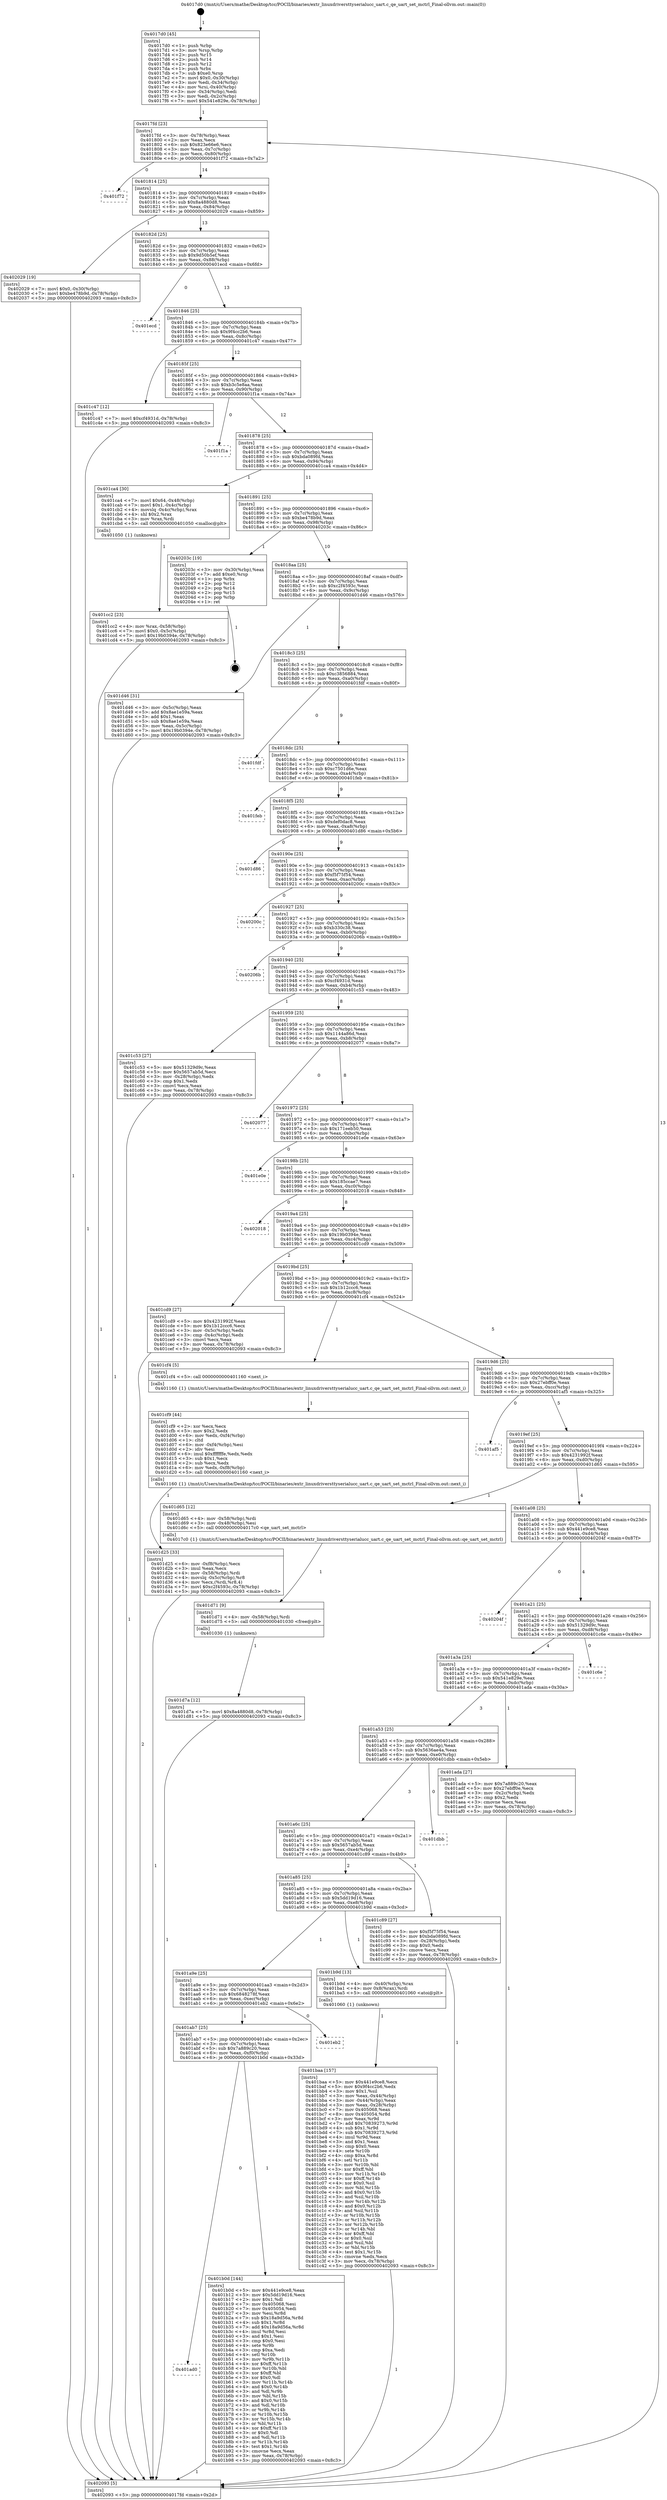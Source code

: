 digraph "0x4017d0" {
  label = "0x4017d0 (/mnt/c/Users/mathe/Desktop/tcc/POCII/binaries/extr_linuxdriversttyserialucc_uart.c_qe_uart_set_mctrl_Final-ollvm.out::main(0))"
  labelloc = "t"
  node[shape=record]

  Entry [label="",width=0.3,height=0.3,shape=circle,fillcolor=black,style=filled]
  "0x4017fd" [label="{
     0x4017fd [23]\l
     | [instrs]\l
     &nbsp;&nbsp;0x4017fd \<+3\>: mov -0x78(%rbp),%eax\l
     &nbsp;&nbsp;0x401800 \<+2\>: mov %eax,%ecx\l
     &nbsp;&nbsp;0x401802 \<+6\>: sub $0x823e66e6,%ecx\l
     &nbsp;&nbsp;0x401808 \<+3\>: mov %eax,-0x7c(%rbp)\l
     &nbsp;&nbsp;0x40180b \<+3\>: mov %ecx,-0x80(%rbp)\l
     &nbsp;&nbsp;0x40180e \<+6\>: je 0000000000401f72 \<main+0x7a2\>\l
  }"]
  "0x401f72" [label="{
     0x401f72\l
  }", style=dashed]
  "0x401814" [label="{
     0x401814 [25]\l
     | [instrs]\l
     &nbsp;&nbsp;0x401814 \<+5\>: jmp 0000000000401819 \<main+0x49\>\l
     &nbsp;&nbsp;0x401819 \<+3\>: mov -0x7c(%rbp),%eax\l
     &nbsp;&nbsp;0x40181c \<+5\>: sub $0x8a4880d8,%eax\l
     &nbsp;&nbsp;0x401821 \<+6\>: mov %eax,-0x84(%rbp)\l
     &nbsp;&nbsp;0x401827 \<+6\>: je 0000000000402029 \<main+0x859\>\l
  }"]
  Exit [label="",width=0.3,height=0.3,shape=circle,fillcolor=black,style=filled,peripheries=2]
  "0x402029" [label="{
     0x402029 [19]\l
     | [instrs]\l
     &nbsp;&nbsp;0x402029 \<+7\>: movl $0x0,-0x30(%rbp)\l
     &nbsp;&nbsp;0x402030 \<+7\>: movl $0xbe478b9d,-0x78(%rbp)\l
     &nbsp;&nbsp;0x402037 \<+5\>: jmp 0000000000402093 \<main+0x8c3\>\l
  }"]
  "0x40182d" [label="{
     0x40182d [25]\l
     | [instrs]\l
     &nbsp;&nbsp;0x40182d \<+5\>: jmp 0000000000401832 \<main+0x62\>\l
     &nbsp;&nbsp;0x401832 \<+3\>: mov -0x7c(%rbp),%eax\l
     &nbsp;&nbsp;0x401835 \<+5\>: sub $0x9d50b5ef,%eax\l
     &nbsp;&nbsp;0x40183a \<+6\>: mov %eax,-0x88(%rbp)\l
     &nbsp;&nbsp;0x401840 \<+6\>: je 0000000000401ecd \<main+0x6fd\>\l
  }"]
  "0x401d7a" [label="{
     0x401d7a [12]\l
     | [instrs]\l
     &nbsp;&nbsp;0x401d7a \<+7\>: movl $0x8a4880d8,-0x78(%rbp)\l
     &nbsp;&nbsp;0x401d81 \<+5\>: jmp 0000000000402093 \<main+0x8c3\>\l
  }"]
  "0x401ecd" [label="{
     0x401ecd\l
  }", style=dashed]
  "0x401846" [label="{
     0x401846 [25]\l
     | [instrs]\l
     &nbsp;&nbsp;0x401846 \<+5\>: jmp 000000000040184b \<main+0x7b\>\l
     &nbsp;&nbsp;0x40184b \<+3\>: mov -0x7c(%rbp),%eax\l
     &nbsp;&nbsp;0x40184e \<+5\>: sub $0x9f4cc2b6,%eax\l
     &nbsp;&nbsp;0x401853 \<+6\>: mov %eax,-0x8c(%rbp)\l
     &nbsp;&nbsp;0x401859 \<+6\>: je 0000000000401c47 \<main+0x477\>\l
  }"]
  "0x401d71" [label="{
     0x401d71 [9]\l
     | [instrs]\l
     &nbsp;&nbsp;0x401d71 \<+4\>: mov -0x58(%rbp),%rdi\l
     &nbsp;&nbsp;0x401d75 \<+5\>: call 0000000000401030 \<free@plt\>\l
     | [calls]\l
     &nbsp;&nbsp;0x401030 \{1\} (unknown)\l
  }"]
  "0x401c47" [label="{
     0x401c47 [12]\l
     | [instrs]\l
     &nbsp;&nbsp;0x401c47 \<+7\>: movl $0xcf4931d,-0x78(%rbp)\l
     &nbsp;&nbsp;0x401c4e \<+5\>: jmp 0000000000402093 \<main+0x8c3\>\l
  }"]
  "0x40185f" [label="{
     0x40185f [25]\l
     | [instrs]\l
     &nbsp;&nbsp;0x40185f \<+5\>: jmp 0000000000401864 \<main+0x94\>\l
     &nbsp;&nbsp;0x401864 \<+3\>: mov -0x7c(%rbp),%eax\l
     &nbsp;&nbsp;0x401867 \<+5\>: sub $0xb3c5e8aa,%eax\l
     &nbsp;&nbsp;0x40186c \<+6\>: mov %eax,-0x90(%rbp)\l
     &nbsp;&nbsp;0x401872 \<+6\>: je 0000000000401f1a \<main+0x74a\>\l
  }"]
  "0x401d25" [label="{
     0x401d25 [33]\l
     | [instrs]\l
     &nbsp;&nbsp;0x401d25 \<+6\>: mov -0xf8(%rbp),%ecx\l
     &nbsp;&nbsp;0x401d2b \<+3\>: imul %eax,%ecx\l
     &nbsp;&nbsp;0x401d2e \<+4\>: mov -0x58(%rbp),%rdi\l
     &nbsp;&nbsp;0x401d32 \<+4\>: movslq -0x5c(%rbp),%r8\l
     &nbsp;&nbsp;0x401d36 \<+4\>: mov %ecx,(%rdi,%r8,4)\l
     &nbsp;&nbsp;0x401d3a \<+7\>: movl $0xc2f4593c,-0x78(%rbp)\l
     &nbsp;&nbsp;0x401d41 \<+5\>: jmp 0000000000402093 \<main+0x8c3\>\l
  }"]
  "0x401f1a" [label="{
     0x401f1a\l
  }", style=dashed]
  "0x401878" [label="{
     0x401878 [25]\l
     | [instrs]\l
     &nbsp;&nbsp;0x401878 \<+5\>: jmp 000000000040187d \<main+0xad\>\l
     &nbsp;&nbsp;0x40187d \<+3\>: mov -0x7c(%rbp),%eax\l
     &nbsp;&nbsp;0x401880 \<+5\>: sub $0xbda089fd,%eax\l
     &nbsp;&nbsp;0x401885 \<+6\>: mov %eax,-0x94(%rbp)\l
     &nbsp;&nbsp;0x40188b \<+6\>: je 0000000000401ca4 \<main+0x4d4\>\l
  }"]
  "0x401cf9" [label="{
     0x401cf9 [44]\l
     | [instrs]\l
     &nbsp;&nbsp;0x401cf9 \<+2\>: xor %ecx,%ecx\l
     &nbsp;&nbsp;0x401cfb \<+5\>: mov $0x2,%edx\l
     &nbsp;&nbsp;0x401d00 \<+6\>: mov %edx,-0xf4(%rbp)\l
     &nbsp;&nbsp;0x401d06 \<+1\>: cltd\l
     &nbsp;&nbsp;0x401d07 \<+6\>: mov -0xf4(%rbp),%esi\l
     &nbsp;&nbsp;0x401d0d \<+2\>: idiv %esi\l
     &nbsp;&nbsp;0x401d0f \<+6\>: imul $0xfffffffe,%edx,%edx\l
     &nbsp;&nbsp;0x401d15 \<+3\>: sub $0x1,%ecx\l
     &nbsp;&nbsp;0x401d18 \<+2\>: sub %ecx,%edx\l
     &nbsp;&nbsp;0x401d1a \<+6\>: mov %edx,-0xf8(%rbp)\l
     &nbsp;&nbsp;0x401d20 \<+5\>: call 0000000000401160 \<next_i\>\l
     | [calls]\l
     &nbsp;&nbsp;0x401160 \{1\} (/mnt/c/Users/mathe/Desktop/tcc/POCII/binaries/extr_linuxdriversttyserialucc_uart.c_qe_uart_set_mctrl_Final-ollvm.out::next_i)\l
  }"]
  "0x401ca4" [label="{
     0x401ca4 [30]\l
     | [instrs]\l
     &nbsp;&nbsp;0x401ca4 \<+7\>: movl $0x64,-0x48(%rbp)\l
     &nbsp;&nbsp;0x401cab \<+7\>: movl $0x1,-0x4c(%rbp)\l
     &nbsp;&nbsp;0x401cb2 \<+4\>: movslq -0x4c(%rbp),%rax\l
     &nbsp;&nbsp;0x401cb6 \<+4\>: shl $0x2,%rax\l
     &nbsp;&nbsp;0x401cba \<+3\>: mov %rax,%rdi\l
     &nbsp;&nbsp;0x401cbd \<+5\>: call 0000000000401050 \<malloc@plt\>\l
     | [calls]\l
     &nbsp;&nbsp;0x401050 \{1\} (unknown)\l
  }"]
  "0x401891" [label="{
     0x401891 [25]\l
     | [instrs]\l
     &nbsp;&nbsp;0x401891 \<+5\>: jmp 0000000000401896 \<main+0xc6\>\l
     &nbsp;&nbsp;0x401896 \<+3\>: mov -0x7c(%rbp),%eax\l
     &nbsp;&nbsp;0x401899 \<+5\>: sub $0xbe478b9d,%eax\l
     &nbsp;&nbsp;0x40189e \<+6\>: mov %eax,-0x98(%rbp)\l
     &nbsp;&nbsp;0x4018a4 \<+6\>: je 000000000040203c \<main+0x86c\>\l
  }"]
  "0x401cc2" [label="{
     0x401cc2 [23]\l
     | [instrs]\l
     &nbsp;&nbsp;0x401cc2 \<+4\>: mov %rax,-0x58(%rbp)\l
     &nbsp;&nbsp;0x401cc6 \<+7\>: movl $0x0,-0x5c(%rbp)\l
     &nbsp;&nbsp;0x401ccd \<+7\>: movl $0x19b0394e,-0x78(%rbp)\l
     &nbsp;&nbsp;0x401cd4 \<+5\>: jmp 0000000000402093 \<main+0x8c3\>\l
  }"]
  "0x40203c" [label="{
     0x40203c [19]\l
     | [instrs]\l
     &nbsp;&nbsp;0x40203c \<+3\>: mov -0x30(%rbp),%eax\l
     &nbsp;&nbsp;0x40203f \<+7\>: add $0xe0,%rsp\l
     &nbsp;&nbsp;0x402046 \<+1\>: pop %rbx\l
     &nbsp;&nbsp;0x402047 \<+2\>: pop %r12\l
     &nbsp;&nbsp;0x402049 \<+2\>: pop %r14\l
     &nbsp;&nbsp;0x40204b \<+2\>: pop %r15\l
     &nbsp;&nbsp;0x40204d \<+1\>: pop %rbp\l
     &nbsp;&nbsp;0x40204e \<+1\>: ret\l
  }"]
  "0x4018aa" [label="{
     0x4018aa [25]\l
     | [instrs]\l
     &nbsp;&nbsp;0x4018aa \<+5\>: jmp 00000000004018af \<main+0xdf\>\l
     &nbsp;&nbsp;0x4018af \<+3\>: mov -0x7c(%rbp),%eax\l
     &nbsp;&nbsp;0x4018b2 \<+5\>: sub $0xc2f4593c,%eax\l
     &nbsp;&nbsp;0x4018b7 \<+6\>: mov %eax,-0x9c(%rbp)\l
     &nbsp;&nbsp;0x4018bd \<+6\>: je 0000000000401d46 \<main+0x576\>\l
  }"]
  "0x401baa" [label="{
     0x401baa [157]\l
     | [instrs]\l
     &nbsp;&nbsp;0x401baa \<+5\>: mov $0x441e9ce8,%ecx\l
     &nbsp;&nbsp;0x401baf \<+5\>: mov $0x9f4cc2b6,%edx\l
     &nbsp;&nbsp;0x401bb4 \<+3\>: mov $0x1,%sil\l
     &nbsp;&nbsp;0x401bb7 \<+3\>: mov %eax,-0x44(%rbp)\l
     &nbsp;&nbsp;0x401bba \<+3\>: mov -0x44(%rbp),%eax\l
     &nbsp;&nbsp;0x401bbd \<+3\>: mov %eax,-0x28(%rbp)\l
     &nbsp;&nbsp;0x401bc0 \<+7\>: mov 0x405068,%eax\l
     &nbsp;&nbsp;0x401bc7 \<+8\>: mov 0x405054,%r8d\l
     &nbsp;&nbsp;0x401bcf \<+3\>: mov %eax,%r9d\l
     &nbsp;&nbsp;0x401bd2 \<+7\>: add $0x70839273,%r9d\l
     &nbsp;&nbsp;0x401bd9 \<+4\>: sub $0x1,%r9d\l
     &nbsp;&nbsp;0x401bdd \<+7\>: sub $0x70839273,%r9d\l
     &nbsp;&nbsp;0x401be4 \<+4\>: imul %r9d,%eax\l
     &nbsp;&nbsp;0x401be8 \<+3\>: and $0x1,%eax\l
     &nbsp;&nbsp;0x401beb \<+3\>: cmp $0x0,%eax\l
     &nbsp;&nbsp;0x401bee \<+4\>: sete %r10b\l
     &nbsp;&nbsp;0x401bf2 \<+4\>: cmp $0xa,%r8d\l
     &nbsp;&nbsp;0x401bf6 \<+4\>: setl %r11b\l
     &nbsp;&nbsp;0x401bfa \<+3\>: mov %r10b,%bl\l
     &nbsp;&nbsp;0x401bfd \<+3\>: xor $0xff,%bl\l
     &nbsp;&nbsp;0x401c00 \<+3\>: mov %r11b,%r14b\l
     &nbsp;&nbsp;0x401c03 \<+4\>: xor $0xff,%r14b\l
     &nbsp;&nbsp;0x401c07 \<+4\>: xor $0x0,%sil\l
     &nbsp;&nbsp;0x401c0b \<+3\>: mov %bl,%r15b\l
     &nbsp;&nbsp;0x401c0e \<+4\>: and $0x0,%r15b\l
     &nbsp;&nbsp;0x401c12 \<+3\>: and %sil,%r10b\l
     &nbsp;&nbsp;0x401c15 \<+3\>: mov %r14b,%r12b\l
     &nbsp;&nbsp;0x401c18 \<+4\>: and $0x0,%r12b\l
     &nbsp;&nbsp;0x401c1c \<+3\>: and %sil,%r11b\l
     &nbsp;&nbsp;0x401c1f \<+3\>: or %r10b,%r15b\l
     &nbsp;&nbsp;0x401c22 \<+3\>: or %r11b,%r12b\l
     &nbsp;&nbsp;0x401c25 \<+3\>: xor %r12b,%r15b\l
     &nbsp;&nbsp;0x401c28 \<+3\>: or %r14b,%bl\l
     &nbsp;&nbsp;0x401c2b \<+3\>: xor $0xff,%bl\l
     &nbsp;&nbsp;0x401c2e \<+4\>: or $0x0,%sil\l
     &nbsp;&nbsp;0x401c32 \<+3\>: and %sil,%bl\l
     &nbsp;&nbsp;0x401c35 \<+3\>: or %bl,%r15b\l
     &nbsp;&nbsp;0x401c38 \<+4\>: test $0x1,%r15b\l
     &nbsp;&nbsp;0x401c3c \<+3\>: cmovne %edx,%ecx\l
     &nbsp;&nbsp;0x401c3f \<+3\>: mov %ecx,-0x78(%rbp)\l
     &nbsp;&nbsp;0x401c42 \<+5\>: jmp 0000000000402093 \<main+0x8c3\>\l
  }"]
  "0x401d46" [label="{
     0x401d46 [31]\l
     | [instrs]\l
     &nbsp;&nbsp;0x401d46 \<+3\>: mov -0x5c(%rbp),%eax\l
     &nbsp;&nbsp;0x401d49 \<+5\>: add $0x8ae1e59a,%eax\l
     &nbsp;&nbsp;0x401d4e \<+3\>: add $0x1,%eax\l
     &nbsp;&nbsp;0x401d51 \<+5\>: sub $0x8ae1e59a,%eax\l
     &nbsp;&nbsp;0x401d56 \<+3\>: mov %eax,-0x5c(%rbp)\l
     &nbsp;&nbsp;0x401d59 \<+7\>: movl $0x19b0394e,-0x78(%rbp)\l
     &nbsp;&nbsp;0x401d60 \<+5\>: jmp 0000000000402093 \<main+0x8c3\>\l
  }"]
  "0x4018c3" [label="{
     0x4018c3 [25]\l
     | [instrs]\l
     &nbsp;&nbsp;0x4018c3 \<+5\>: jmp 00000000004018c8 \<main+0xf8\>\l
     &nbsp;&nbsp;0x4018c8 \<+3\>: mov -0x7c(%rbp),%eax\l
     &nbsp;&nbsp;0x4018cb \<+5\>: sub $0xc3856884,%eax\l
     &nbsp;&nbsp;0x4018d0 \<+6\>: mov %eax,-0xa0(%rbp)\l
     &nbsp;&nbsp;0x4018d6 \<+6\>: je 0000000000401fdf \<main+0x80f\>\l
  }"]
  "0x401ad0" [label="{
     0x401ad0\l
  }", style=dashed]
  "0x401fdf" [label="{
     0x401fdf\l
  }", style=dashed]
  "0x4018dc" [label="{
     0x4018dc [25]\l
     | [instrs]\l
     &nbsp;&nbsp;0x4018dc \<+5\>: jmp 00000000004018e1 \<main+0x111\>\l
     &nbsp;&nbsp;0x4018e1 \<+3\>: mov -0x7c(%rbp),%eax\l
     &nbsp;&nbsp;0x4018e4 \<+5\>: sub $0xc7501d6e,%eax\l
     &nbsp;&nbsp;0x4018e9 \<+6\>: mov %eax,-0xa4(%rbp)\l
     &nbsp;&nbsp;0x4018ef \<+6\>: je 0000000000401feb \<main+0x81b\>\l
  }"]
  "0x401b0d" [label="{
     0x401b0d [144]\l
     | [instrs]\l
     &nbsp;&nbsp;0x401b0d \<+5\>: mov $0x441e9ce8,%eax\l
     &nbsp;&nbsp;0x401b12 \<+5\>: mov $0x5dd19d16,%ecx\l
     &nbsp;&nbsp;0x401b17 \<+2\>: mov $0x1,%dl\l
     &nbsp;&nbsp;0x401b19 \<+7\>: mov 0x405068,%esi\l
     &nbsp;&nbsp;0x401b20 \<+7\>: mov 0x405054,%edi\l
     &nbsp;&nbsp;0x401b27 \<+3\>: mov %esi,%r8d\l
     &nbsp;&nbsp;0x401b2a \<+7\>: sub $0x18a9d56a,%r8d\l
     &nbsp;&nbsp;0x401b31 \<+4\>: sub $0x1,%r8d\l
     &nbsp;&nbsp;0x401b35 \<+7\>: add $0x18a9d56a,%r8d\l
     &nbsp;&nbsp;0x401b3c \<+4\>: imul %r8d,%esi\l
     &nbsp;&nbsp;0x401b40 \<+3\>: and $0x1,%esi\l
     &nbsp;&nbsp;0x401b43 \<+3\>: cmp $0x0,%esi\l
     &nbsp;&nbsp;0x401b46 \<+4\>: sete %r9b\l
     &nbsp;&nbsp;0x401b4a \<+3\>: cmp $0xa,%edi\l
     &nbsp;&nbsp;0x401b4d \<+4\>: setl %r10b\l
     &nbsp;&nbsp;0x401b51 \<+3\>: mov %r9b,%r11b\l
     &nbsp;&nbsp;0x401b54 \<+4\>: xor $0xff,%r11b\l
     &nbsp;&nbsp;0x401b58 \<+3\>: mov %r10b,%bl\l
     &nbsp;&nbsp;0x401b5b \<+3\>: xor $0xff,%bl\l
     &nbsp;&nbsp;0x401b5e \<+3\>: xor $0x0,%dl\l
     &nbsp;&nbsp;0x401b61 \<+3\>: mov %r11b,%r14b\l
     &nbsp;&nbsp;0x401b64 \<+4\>: and $0x0,%r14b\l
     &nbsp;&nbsp;0x401b68 \<+3\>: and %dl,%r9b\l
     &nbsp;&nbsp;0x401b6b \<+3\>: mov %bl,%r15b\l
     &nbsp;&nbsp;0x401b6e \<+4\>: and $0x0,%r15b\l
     &nbsp;&nbsp;0x401b72 \<+3\>: and %dl,%r10b\l
     &nbsp;&nbsp;0x401b75 \<+3\>: or %r9b,%r14b\l
     &nbsp;&nbsp;0x401b78 \<+3\>: or %r10b,%r15b\l
     &nbsp;&nbsp;0x401b7b \<+3\>: xor %r15b,%r14b\l
     &nbsp;&nbsp;0x401b7e \<+3\>: or %bl,%r11b\l
     &nbsp;&nbsp;0x401b81 \<+4\>: xor $0xff,%r11b\l
     &nbsp;&nbsp;0x401b85 \<+3\>: or $0x0,%dl\l
     &nbsp;&nbsp;0x401b88 \<+3\>: and %dl,%r11b\l
     &nbsp;&nbsp;0x401b8b \<+3\>: or %r11b,%r14b\l
     &nbsp;&nbsp;0x401b8e \<+4\>: test $0x1,%r14b\l
     &nbsp;&nbsp;0x401b92 \<+3\>: cmovne %ecx,%eax\l
     &nbsp;&nbsp;0x401b95 \<+3\>: mov %eax,-0x78(%rbp)\l
     &nbsp;&nbsp;0x401b98 \<+5\>: jmp 0000000000402093 \<main+0x8c3\>\l
  }"]
  "0x401feb" [label="{
     0x401feb\l
  }", style=dashed]
  "0x4018f5" [label="{
     0x4018f5 [25]\l
     | [instrs]\l
     &nbsp;&nbsp;0x4018f5 \<+5\>: jmp 00000000004018fa \<main+0x12a\>\l
     &nbsp;&nbsp;0x4018fa \<+3\>: mov -0x7c(%rbp),%eax\l
     &nbsp;&nbsp;0x4018fd \<+5\>: sub $0xdef0dac8,%eax\l
     &nbsp;&nbsp;0x401902 \<+6\>: mov %eax,-0xa8(%rbp)\l
     &nbsp;&nbsp;0x401908 \<+6\>: je 0000000000401d86 \<main+0x5b6\>\l
  }"]
  "0x401ab7" [label="{
     0x401ab7 [25]\l
     | [instrs]\l
     &nbsp;&nbsp;0x401ab7 \<+5\>: jmp 0000000000401abc \<main+0x2ec\>\l
     &nbsp;&nbsp;0x401abc \<+3\>: mov -0x7c(%rbp),%eax\l
     &nbsp;&nbsp;0x401abf \<+5\>: sub $0x7a889c20,%eax\l
     &nbsp;&nbsp;0x401ac4 \<+6\>: mov %eax,-0xf0(%rbp)\l
     &nbsp;&nbsp;0x401aca \<+6\>: je 0000000000401b0d \<main+0x33d\>\l
  }"]
  "0x401d86" [label="{
     0x401d86\l
  }", style=dashed]
  "0x40190e" [label="{
     0x40190e [25]\l
     | [instrs]\l
     &nbsp;&nbsp;0x40190e \<+5\>: jmp 0000000000401913 \<main+0x143\>\l
     &nbsp;&nbsp;0x401913 \<+3\>: mov -0x7c(%rbp),%eax\l
     &nbsp;&nbsp;0x401916 \<+5\>: sub $0xf5f75f54,%eax\l
     &nbsp;&nbsp;0x40191b \<+6\>: mov %eax,-0xac(%rbp)\l
     &nbsp;&nbsp;0x401921 \<+6\>: je 000000000040200c \<main+0x83c\>\l
  }"]
  "0x401eb2" [label="{
     0x401eb2\l
  }", style=dashed]
  "0x40200c" [label="{
     0x40200c\l
  }", style=dashed]
  "0x401927" [label="{
     0x401927 [25]\l
     | [instrs]\l
     &nbsp;&nbsp;0x401927 \<+5\>: jmp 000000000040192c \<main+0x15c\>\l
     &nbsp;&nbsp;0x40192c \<+3\>: mov -0x7c(%rbp),%eax\l
     &nbsp;&nbsp;0x40192f \<+5\>: sub $0xb330c38,%eax\l
     &nbsp;&nbsp;0x401934 \<+6\>: mov %eax,-0xb0(%rbp)\l
     &nbsp;&nbsp;0x40193a \<+6\>: je 000000000040206b \<main+0x89b\>\l
  }"]
  "0x401a9e" [label="{
     0x401a9e [25]\l
     | [instrs]\l
     &nbsp;&nbsp;0x401a9e \<+5\>: jmp 0000000000401aa3 \<main+0x2d3\>\l
     &nbsp;&nbsp;0x401aa3 \<+3\>: mov -0x7c(%rbp),%eax\l
     &nbsp;&nbsp;0x401aa6 \<+5\>: sub $0x6848278f,%eax\l
     &nbsp;&nbsp;0x401aab \<+6\>: mov %eax,-0xec(%rbp)\l
     &nbsp;&nbsp;0x401ab1 \<+6\>: je 0000000000401eb2 \<main+0x6e2\>\l
  }"]
  "0x40206b" [label="{
     0x40206b\l
  }", style=dashed]
  "0x401940" [label="{
     0x401940 [25]\l
     | [instrs]\l
     &nbsp;&nbsp;0x401940 \<+5\>: jmp 0000000000401945 \<main+0x175\>\l
     &nbsp;&nbsp;0x401945 \<+3\>: mov -0x7c(%rbp),%eax\l
     &nbsp;&nbsp;0x401948 \<+5\>: sub $0xcf4931d,%eax\l
     &nbsp;&nbsp;0x40194d \<+6\>: mov %eax,-0xb4(%rbp)\l
     &nbsp;&nbsp;0x401953 \<+6\>: je 0000000000401c53 \<main+0x483\>\l
  }"]
  "0x401b9d" [label="{
     0x401b9d [13]\l
     | [instrs]\l
     &nbsp;&nbsp;0x401b9d \<+4\>: mov -0x40(%rbp),%rax\l
     &nbsp;&nbsp;0x401ba1 \<+4\>: mov 0x8(%rax),%rdi\l
     &nbsp;&nbsp;0x401ba5 \<+5\>: call 0000000000401060 \<atoi@plt\>\l
     | [calls]\l
     &nbsp;&nbsp;0x401060 \{1\} (unknown)\l
  }"]
  "0x401c53" [label="{
     0x401c53 [27]\l
     | [instrs]\l
     &nbsp;&nbsp;0x401c53 \<+5\>: mov $0x51329d9c,%eax\l
     &nbsp;&nbsp;0x401c58 \<+5\>: mov $0x5657ab5d,%ecx\l
     &nbsp;&nbsp;0x401c5d \<+3\>: mov -0x28(%rbp),%edx\l
     &nbsp;&nbsp;0x401c60 \<+3\>: cmp $0x1,%edx\l
     &nbsp;&nbsp;0x401c63 \<+3\>: cmovl %ecx,%eax\l
     &nbsp;&nbsp;0x401c66 \<+3\>: mov %eax,-0x78(%rbp)\l
     &nbsp;&nbsp;0x401c69 \<+5\>: jmp 0000000000402093 \<main+0x8c3\>\l
  }"]
  "0x401959" [label="{
     0x401959 [25]\l
     | [instrs]\l
     &nbsp;&nbsp;0x401959 \<+5\>: jmp 000000000040195e \<main+0x18e\>\l
     &nbsp;&nbsp;0x40195e \<+3\>: mov -0x7c(%rbp),%eax\l
     &nbsp;&nbsp;0x401961 \<+5\>: sub $0x1144a86d,%eax\l
     &nbsp;&nbsp;0x401966 \<+6\>: mov %eax,-0xb8(%rbp)\l
     &nbsp;&nbsp;0x40196c \<+6\>: je 0000000000402077 \<main+0x8a7\>\l
  }"]
  "0x401a85" [label="{
     0x401a85 [25]\l
     | [instrs]\l
     &nbsp;&nbsp;0x401a85 \<+5\>: jmp 0000000000401a8a \<main+0x2ba\>\l
     &nbsp;&nbsp;0x401a8a \<+3\>: mov -0x7c(%rbp),%eax\l
     &nbsp;&nbsp;0x401a8d \<+5\>: sub $0x5dd19d16,%eax\l
     &nbsp;&nbsp;0x401a92 \<+6\>: mov %eax,-0xe8(%rbp)\l
     &nbsp;&nbsp;0x401a98 \<+6\>: je 0000000000401b9d \<main+0x3cd\>\l
  }"]
  "0x402077" [label="{
     0x402077\l
  }", style=dashed]
  "0x401972" [label="{
     0x401972 [25]\l
     | [instrs]\l
     &nbsp;&nbsp;0x401972 \<+5\>: jmp 0000000000401977 \<main+0x1a7\>\l
     &nbsp;&nbsp;0x401977 \<+3\>: mov -0x7c(%rbp),%eax\l
     &nbsp;&nbsp;0x40197a \<+5\>: sub $0x171eeb50,%eax\l
     &nbsp;&nbsp;0x40197f \<+6\>: mov %eax,-0xbc(%rbp)\l
     &nbsp;&nbsp;0x401985 \<+6\>: je 0000000000401e0e \<main+0x63e\>\l
  }"]
  "0x401c89" [label="{
     0x401c89 [27]\l
     | [instrs]\l
     &nbsp;&nbsp;0x401c89 \<+5\>: mov $0xf5f75f54,%eax\l
     &nbsp;&nbsp;0x401c8e \<+5\>: mov $0xbda089fd,%ecx\l
     &nbsp;&nbsp;0x401c93 \<+3\>: mov -0x28(%rbp),%edx\l
     &nbsp;&nbsp;0x401c96 \<+3\>: cmp $0x0,%edx\l
     &nbsp;&nbsp;0x401c99 \<+3\>: cmove %ecx,%eax\l
     &nbsp;&nbsp;0x401c9c \<+3\>: mov %eax,-0x78(%rbp)\l
     &nbsp;&nbsp;0x401c9f \<+5\>: jmp 0000000000402093 \<main+0x8c3\>\l
  }"]
  "0x401e0e" [label="{
     0x401e0e\l
  }", style=dashed]
  "0x40198b" [label="{
     0x40198b [25]\l
     | [instrs]\l
     &nbsp;&nbsp;0x40198b \<+5\>: jmp 0000000000401990 \<main+0x1c0\>\l
     &nbsp;&nbsp;0x401990 \<+3\>: mov -0x7c(%rbp),%eax\l
     &nbsp;&nbsp;0x401993 \<+5\>: sub $0x185ccae7,%eax\l
     &nbsp;&nbsp;0x401998 \<+6\>: mov %eax,-0xc0(%rbp)\l
     &nbsp;&nbsp;0x40199e \<+6\>: je 0000000000402018 \<main+0x848\>\l
  }"]
  "0x401a6c" [label="{
     0x401a6c [25]\l
     | [instrs]\l
     &nbsp;&nbsp;0x401a6c \<+5\>: jmp 0000000000401a71 \<main+0x2a1\>\l
     &nbsp;&nbsp;0x401a71 \<+3\>: mov -0x7c(%rbp),%eax\l
     &nbsp;&nbsp;0x401a74 \<+5\>: sub $0x5657ab5d,%eax\l
     &nbsp;&nbsp;0x401a79 \<+6\>: mov %eax,-0xe4(%rbp)\l
     &nbsp;&nbsp;0x401a7f \<+6\>: je 0000000000401c89 \<main+0x4b9\>\l
  }"]
  "0x402018" [label="{
     0x402018\l
  }", style=dashed]
  "0x4019a4" [label="{
     0x4019a4 [25]\l
     | [instrs]\l
     &nbsp;&nbsp;0x4019a4 \<+5\>: jmp 00000000004019a9 \<main+0x1d9\>\l
     &nbsp;&nbsp;0x4019a9 \<+3\>: mov -0x7c(%rbp),%eax\l
     &nbsp;&nbsp;0x4019ac \<+5\>: sub $0x19b0394e,%eax\l
     &nbsp;&nbsp;0x4019b1 \<+6\>: mov %eax,-0xc4(%rbp)\l
     &nbsp;&nbsp;0x4019b7 \<+6\>: je 0000000000401cd9 \<main+0x509\>\l
  }"]
  "0x401dbb" [label="{
     0x401dbb\l
  }", style=dashed]
  "0x401cd9" [label="{
     0x401cd9 [27]\l
     | [instrs]\l
     &nbsp;&nbsp;0x401cd9 \<+5\>: mov $0x4231992f,%eax\l
     &nbsp;&nbsp;0x401cde \<+5\>: mov $0x1b12ccc6,%ecx\l
     &nbsp;&nbsp;0x401ce3 \<+3\>: mov -0x5c(%rbp),%edx\l
     &nbsp;&nbsp;0x401ce6 \<+3\>: cmp -0x4c(%rbp),%edx\l
     &nbsp;&nbsp;0x401ce9 \<+3\>: cmovl %ecx,%eax\l
     &nbsp;&nbsp;0x401cec \<+3\>: mov %eax,-0x78(%rbp)\l
     &nbsp;&nbsp;0x401cef \<+5\>: jmp 0000000000402093 \<main+0x8c3\>\l
  }"]
  "0x4019bd" [label="{
     0x4019bd [25]\l
     | [instrs]\l
     &nbsp;&nbsp;0x4019bd \<+5\>: jmp 00000000004019c2 \<main+0x1f2\>\l
     &nbsp;&nbsp;0x4019c2 \<+3\>: mov -0x7c(%rbp),%eax\l
     &nbsp;&nbsp;0x4019c5 \<+5\>: sub $0x1b12ccc6,%eax\l
     &nbsp;&nbsp;0x4019ca \<+6\>: mov %eax,-0xc8(%rbp)\l
     &nbsp;&nbsp;0x4019d0 \<+6\>: je 0000000000401cf4 \<main+0x524\>\l
  }"]
  "0x4017d0" [label="{
     0x4017d0 [45]\l
     | [instrs]\l
     &nbsp;&nbsp;0x4017d0 \<+1\>: push %rbp\l
     &nbsp;&nbsp;0x4017d1 \<+3\>: mov %rsp,%rbp\l
     &nbsp;&nbsp;0x4017d4 \<+2\>: push %r15\l
     &nbsp;&nbsp;0x4017d6 \<+2\>: push %r14\l
     &nbsp;&nbsp;0x4017d8 \<+2\>: push %r12\l
     &nbsp;&nbsp;0x4017da \<+1\>: push %rbx\l
     &nbsp;&nbsp;0x4017db \<+7\>: sub $0xe0,%rsp\l
     &nbsp;&nbsp;0x4017e2 \<+7\>: movl $0x0,-0x30(%rbp)\l
     &nbsp;&nbsp;0x4017e9 \<+3\>: mov %edi,-0x34(%rbp)\l
     &nbsp;&nbsp;0x4017ec \<+4\>: mov %rsi,-0x40(%rbp)\l
     &nbsp;&nbsp;0x4017f0 \<+3\>: mov -0x34(%rbp),%edi\l
     &nbsp;&nbsp;0x4017f3 \<+3\>: mov %edi,-0x2c(%rbp)\l
     &nbsp;&nbsp;0x4017f6 \<+7\>: movl $0x541e829e,-0x78(%rbp)\l
  }"]
  "0x401cf4" [label="{
     0x401cf4 [5]\l
     | [instrs]\l
     &nbsp;&nbsp;0x401cf4 \<+5\>: call 0000000000401160 \<next_i\>\l
     | [calls]\l
     &nbsp;&nbsp;0x401160 \{1\} (/mnt/c/Users/mathe/Desktop/tcc/POCII/binaries/extr_linuxdriversttyserialucc_uart.c_qe_uart_set_mctrl_Final-ollvm.out::next_i)\l
  }"]
  "0x4019d6" [label="{
     0x4019d6 [25]\l
     | [instrs]\l
     &nbsp;&nbsp;0x4019d6 \<+5\>: jmp 00000000004019db \<main+0x20b\>\l
     &nbsp;&nbsp;0x4019db \<+3\>: mov -0x7c(%rbp),%eax\l
     &nbsp;&nbsp;0x4019de \<+5\>: sub $0x27ebff0e,%eax\l
     &nbsp;&nbsp;0x4019e3 \<+6\>: mov %eax,-0xcc(%rbp)\l
     &nbsp;&nbsp;0x4019e9 \<+6\>: je 0000000000401af5 \<main+0x325\>\l
  }"]
  "0x402093" [label="{
     0x402093 [5]\l
     | [instrs]\l
     &nbsp;&nbsp;0x402093 \<+5\>: jmp 00000000004017fd \<main+0x2d\>\l
  }"]
  "0x401af5" [label="{
     0x401af5\l
  }", style=dashed]
  "0x4019ef" [label="{
     0x4019ef [25]\l
     | [instrs]\l
     &nbsp;&nbsp;0x4019ef \<+5\>: jmp 00000000004019f4 \<main+0x224\>\l
     &nbsp;&nbsp;0x4019f4 \<+3\>: mov -0x7c(%rbp),%eax\l
     &nbsp;&nbsp;0x4019f7 \<+5\>: sub $0x4231992f,%eax\l
     &nbsp;&nbsp;0x4019fc \<+6\>: mov %eax,-0xd0(%rbp)\l
     &nbsp;&nbsp;0x401a02 \<+6\>: je 0000000000401d65 \<main+0x595\>\l
  }"]
  "0x401a53" [label="{
     0x401a53 [25]\l
     | [instrs]\l
     &nbsp;&nbsp;0x401a53 \<+5\>: jmp 0000000000401a58 \<main+0x288\>\l
     &nbsp;&nbsp;0x401a58 \<+3\>: mov -0x7c(%rbp),%eax\l
     &nbsp;&nbsp;0x401a5b \<+5\>: sub $0x5636ae4a,%eax\l
     &nbsp;&nbsp;0x401a60 \<+6\>: mov %eax,-0xe0(%rbp)\l
     &nbsp;&nbsp;0x401a66 \<+6\>: je 0000000000401dbb \<main+0x5eb\>\l
  }"]
  "0x401d65" [label="{
     0x401d65 [12]\l
     | [instrs]\l
     &nbsp;&nbsp;0x401d65 \<+4\>: mov -0x58(%rbp),%rdi\l
     &nbsp;&nbsp;0x401d69 \<+3\>: mov -0x48(%rbp),%esi\l
     &nbsp;&nbsp;0x401d6c \<+5\>: call 00000000004017c0 \<qe_uart_set_mctrl\>\l
     | [calls]\l
     &nbsp;&nbsp;0x4017c0 \{1\} (/mnt/c/Users/mathe/Desktop/tcc/POCII/binaries/extr_linuxdriversttyserialucc_uart.c_qe_uart_set_mctrl_Final-ollvm.out::qe_uart_set_mctrl)\l
  }"]
  "0x401a08" [label="{
     0x401a08 [25]\l
     | [instrs]\l
     &nbsp;&nbsp;0x401a08 \<+5\>: jmp 0000000000401a0d \<main+0x23d\>\l
     &nbsp;&nbsp;0x401a0d \<+3\>: mov -0x7c(%rbp),%eax\l
     &nbsp;&nbsp;0x401a10 \<+5\>: sub $0x441e9ce8,%eax\l
     &nbsp;&nbsp;0x401a15 \<+6\>: mov %eax,-0xd4(%rbp)\l
     &nbsp;&nbsp;0x401a1b \<+6\>: je 000000000040204f \<main+0x87f\>\l
  }"]
  "0x401ada" [label="{
     0x401ada [27]\l
     | [instrs]\l
     &nbsp;&nbsp;0x401ada \<+5\>: mov $0x7a889c20,%eax\l
     &nbsp;&nbsp;0x401adf \<+5\>: mov $0x27ebff0e,%ecx\l
     &nbsp;&nbsp;0x401ae4 \<+3\>: mov -0x2c(%rbp),%edx\l
     &nbsp;&nbsp;0x401ae7 \<+3\>: cmp $0x2,%edx\l
     &nbsp;&nbsp;0x401aea \<+3\>: cmovne %ecx,%eax\l
     &nbsp;&nbsp;0x401aed \<+3\>: mov %eax,-0x78(%rbp)\l
     &nbsp;&nbsp;0x401af0 \<+5\>: jmp 0000000000402093 \<main+0x8c3\>\l
  }"]
  "0x40204f" [label="{
     0x40204f\l
  }", style=dashed]
  "0x401a21" [label="{
     0x401a21 [25]\l
     | [instrs]\l
     &nbsp;&nbsp;0x401a21 \<+5\>: jmp 0000000000401a26 \<main+0x256\>\l
     &nbsp;&nbsp;0x401a26 \<+3\>: mov -0x7c(%rbp),%eax\l
     &nbsp;&nbsp;0x401a29 \<+5\>: sub $0x51329d9c,%eax\l
     &nbsp;&nbsp;0x401a2e \<+6\>: mov %eax,-0xd8(%rbp)\l
     &nbsp;&nbsp;0x401a34 \<+6\>: je 0000000000401c6e \<main+0x49e\>\l
  }"]
  "0x401a3a" [label="{
     0x401a3a [25]\l
     | [instrs]\l
     &nbsp;&nbsp;0x401a3a \<+5\>: jmp 0000000000401a3f \<main+0x26f\>\l
     &nbsp;&nbsp;0x401a3f \<+3\>: mov -0x7c(%rbp),%eax\l
     &nbsp;&nbsp;0x401a42 \<+5\>: sub $0x541e829e,%eax\l
     &nbsp;&nbsp;0x401a47 \<+6\>: mov %eax,-0xdc(%rbp)\l
     &nbsp;&nbsp;0x401a4d \<+6\>: je 0000000000401ada \<main+0x30a\>\l
  }"]
  "0x401c6e" [label="{
     0x401c6e\l
  }", style=dashed]
  Entry -> "0x4017d0" [label=" 1"]
  "0x4017fd" -> "0x401f72" [label=" 0"]
  "0x4017fd" -> "0x401814" [label=" 14"]
  "0x40203c" -> Exit [label=" 1"]
  "0x401814" -> "0x402029" [label=" 1"]
  "0x401814" -> "0x40182d" [label=" 13"]
  "0x402029" -> "0x402093" [label=" 1"]
  "0x40182d" -> "0x401ecd" [label=" 0"]
  "0x40182d" -> "0x401846" [label=" 13"]
  "0x401d7a" -> "0x402093" [label=" 1"]
  "0x401846" -> "0x401c47" [label=" 1"]
  "0x401846" -> "0x40185f" [label=" 12"]
  "0x401d71" -> "0x401d7a" [label=" 1"]
  "0x40185f" -> "0x401f1a" [label=" 0"]
  "0x40185f" -> "0x401878" [label=" 12"]
  "0x401d65" -> "0x401d71" [label=" 1"]
  "0x401878" -> "0x401ca4" [label=" 1"]
  "0x401878" -> "0x401891" [label=" 11"]
  "0x401d46" -> "0x402093" [label=" 1"]
  "0x401891" -> "0x40203c" [label=" 1"]
  "0x401891" -> "0x4018aa" [label=" 10"]
  "0x401d25" -> "0x402093" [label=" 1"]
  "0x4018aa" -> "0x401d46" [label=" 1"]
  "0x4018aa" -> "0x4018c3" [label=" 9"]
  "0x401cf9" -> "0x401d25" [label=" 1"]
  "0x4018c3" -> "0x401fdf" [label=" 0"]
  "0x4018c3" -> "0x4018dc" [label=" 9"]
  "0x401cf4" -> "0x401cf9" [label=" 1"]
  "0x4018dc" -> "0x401feb" [label=" 0"]
  "0x4018dc" -> "0x4018f5" [label=" 9"]
  "0x401cd9" -> "0x402093" [label=" 2"]
  "0x4018f5" -> "0x401d86" [label=" 0"]
  "0x4018f5" -> "0x40190e" [label=" 9"]
  "0x401ca4" -> "0x401cc2" [label=" 1"]
  "0x40190e" -> "0x40200c" [label=" 0"]
  "0x40190e" -> "0x401927" [label=" 9"]
  "0x401c89" -> "0x402093" [label=" 1"]
  "0x401927" -> "0x40206b" [label=" 0"]
  "0x401927" -> "0x401940" [label=" 9"]
  "0x401c47" -> "0x402093" [label=" 1"]
  "0x401940" -> "0x401c53" [label=" 1"]
  "0x401940" -> "0x401959" [label=" 8"]
  "0x401baa" -> "0x402093" [label=" 1"]
  "0x401959" -> "0x402077" [label=" 0"]
  "0x401959" -> "0x401972" [label=" 8"]
  "0x401b0d" -> "0x402093" [label=" 1"]
  "0x401972" -> "0x401e0e" [label=" 0"]
  "0x401972" -> "0x40198b" [label=" 8"]
  "0x401ab7" -> "0x401ad0" [label=" 0"]
  "0x40198b" -> "0x402018" [label=" 0"]
  "0x40198b" -> "0x4019a4" [label=" 8"]
  "0x401cc2" -> "0x402093" [label=" 1"]
  "0x4019a4" -> "0x401cd9" [label=" 2"]
  "0x4019a4" -> "0x4019bd" [label=" 6"]
  "0x401a9e" -> "0x401ab7" [label=" 1"]
  "0x4019bd" -> "0x401cf4" [label=" 1"]
  "0x4019bd" -> "0x4019d6" [label=" 5"]
  "0x401c53" -> "0x402093" [label=" 1"]
  "0x4019d6" -> "0x401af5" [label=" 0"]
  "0x4019d6" -> "0x4019ef" [label=" 5"]
  "0x401a85" -> "0x401a9e" [label=" 1"]
  "0x4019ef" -> "0x401d65" [label=" 1"]
  "0x4019ef" -> "0x401a08" [label=" 4"]
  "0x401a85" -> "0x401b9d" [label=" 1"]
  "0x401a08" -> "0x40204f" [label=" 0"]
  "0x401a08" -> "0x401a21" [label=" 4"]
  "0x401b9d" -> "0x401baa" [label=" 1"]
  "0x401a21" -> "0x401c6e" [label=" 0"]
  "0x401a21" -> "0x401a3a" [label=" 4"]
  "0x401a6c" -> "0x401a85" [label=" 2"]
  "0x401a3a" -> "0x401ada" [label=" 1"]
  "0x401a3a" -> "0x401a53" [label=" 3"]
  "0x401ada" -> "0x402093" [label=" 1"]
  "0x4017d0" -> "0x4017fd" [label=" 1"]
  "0x402093" -> "0x4017fd" [label=" 13"]
  "0x401a9e" -> "0x401eb2" [label=" 0"]
  "0x401a53" -> "0x401dbb" [label=" 0"]
  "0x401a53" -> "0x401a6c" [label=" 3"]
  "0x401ab7" -> "0x401b0d" [label=" 1"]
  "0x401a6c" -> "0x401c89" [label=" 1"]
}
